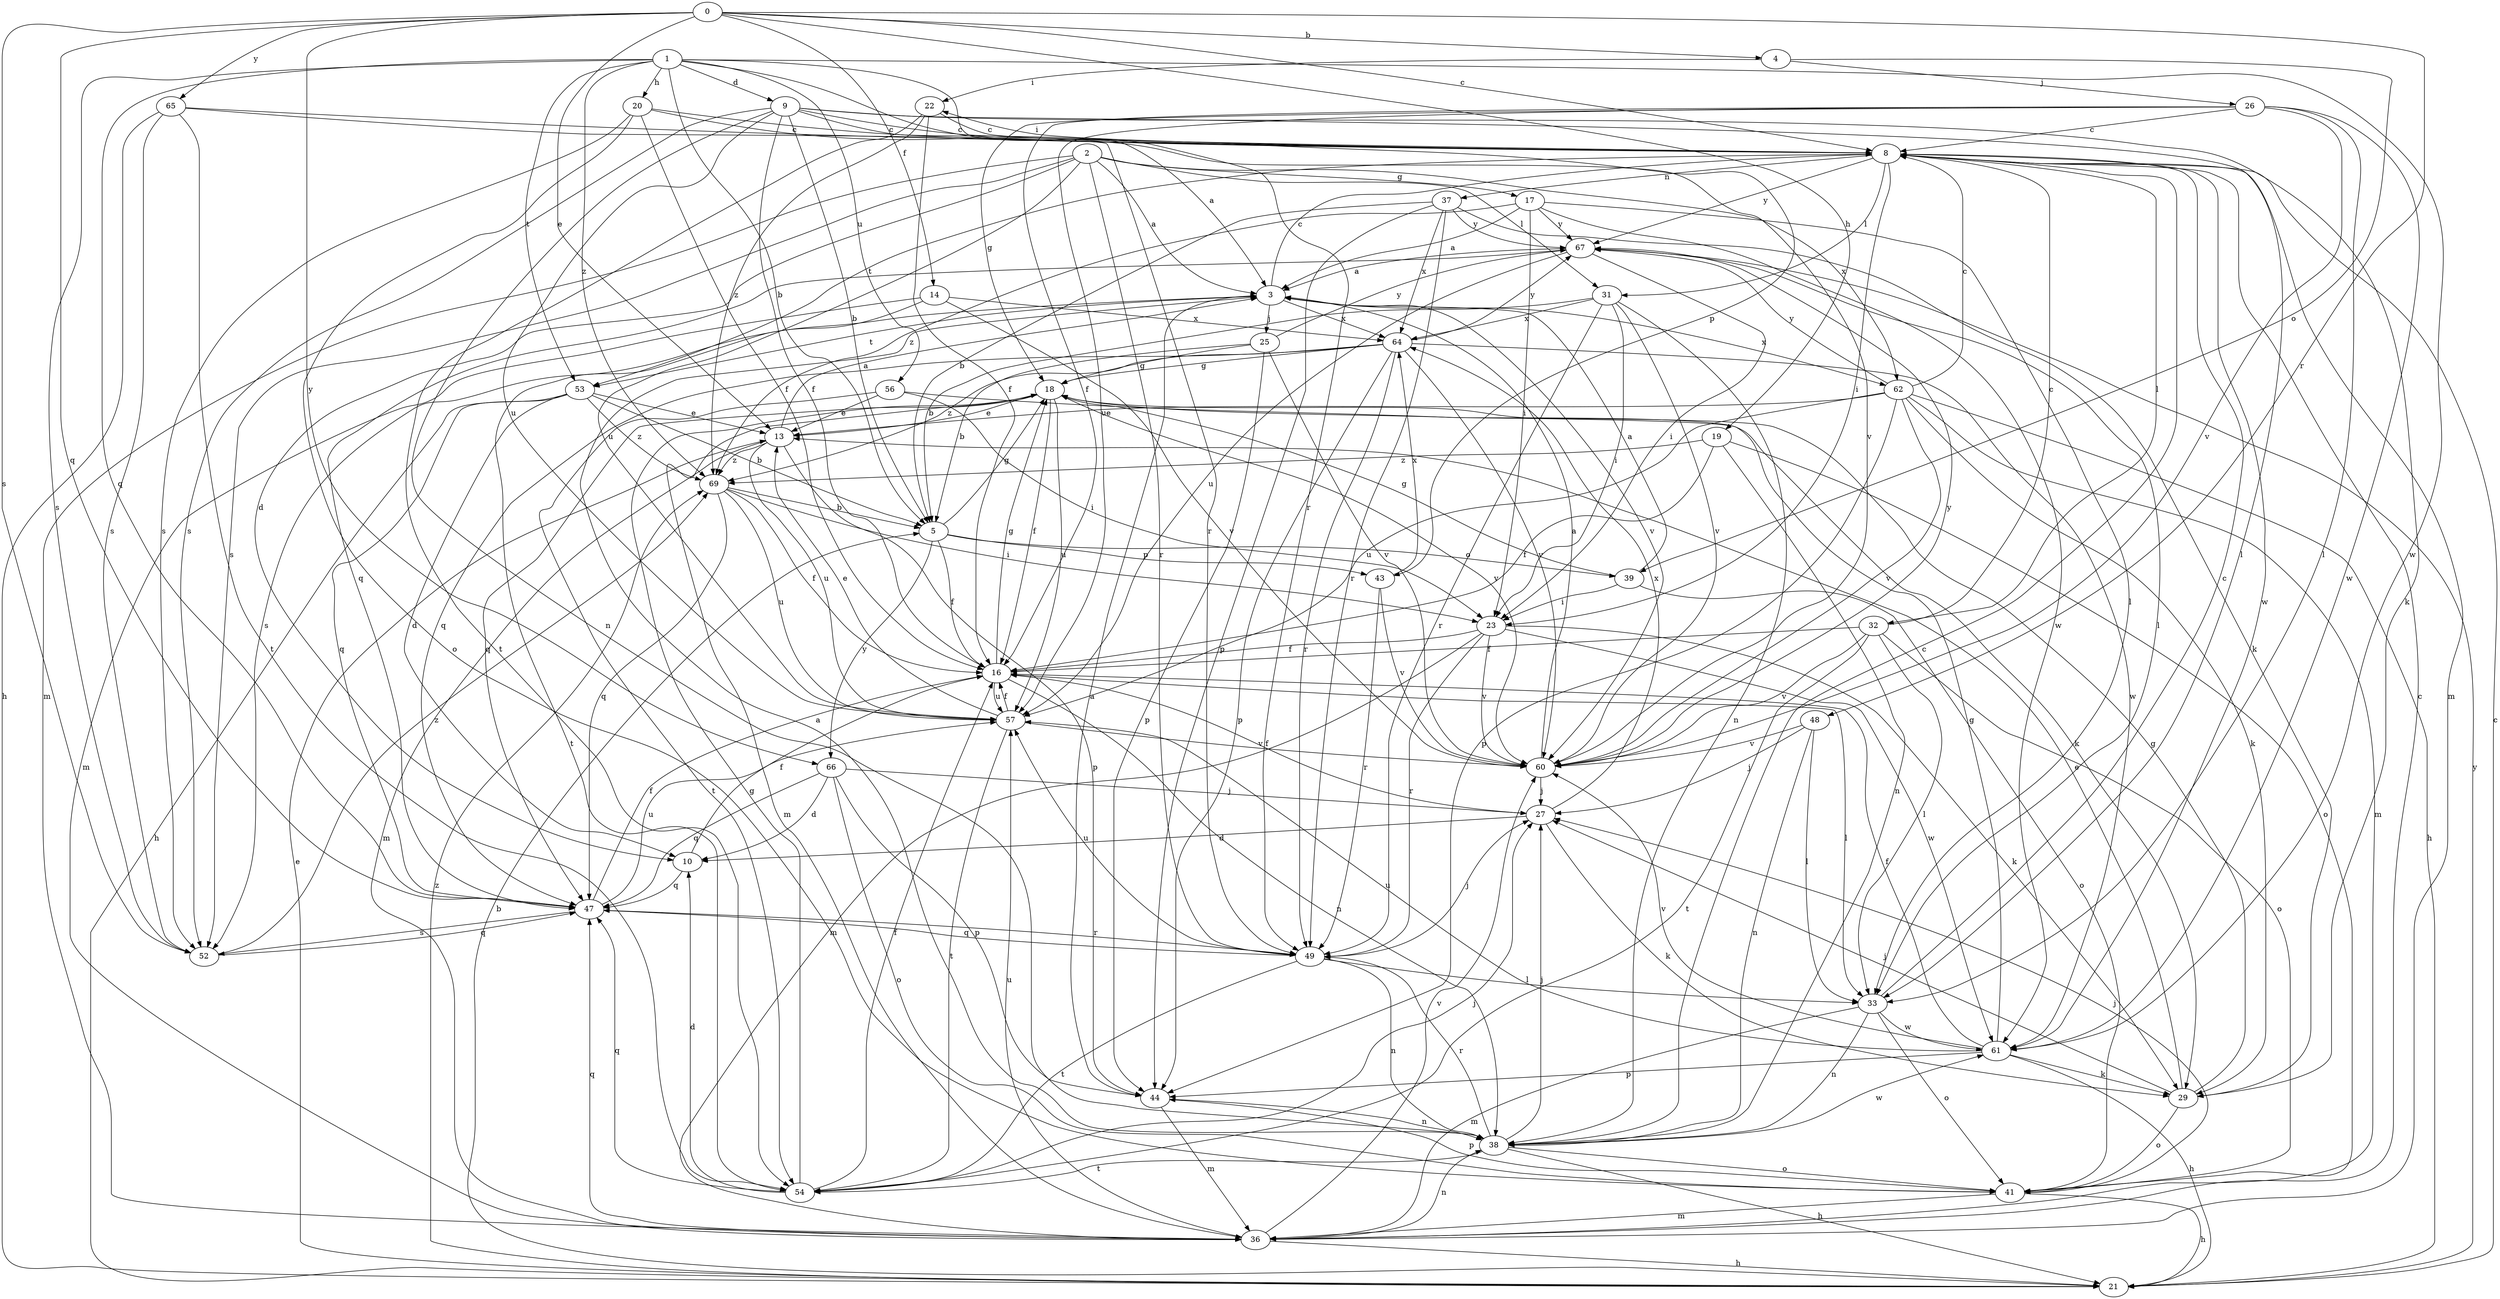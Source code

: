 strict digraph  {
0;
1;
2;
3;
4;
5;
8;
9;
10;
13;
14;
16;
17;
18;
19;
20;
21;
22;
23;
25;
26;
27;
29;
31;
32;
33;
36;
37;
38;
39;
41;
43;
44;
47;
48;
49;
52;
53;
54;
56;
57;
60;
61;
62;
64;
65;
66;
67;
69;
0 -> 4  [label=b];
0 -> 8  [label=c];
0 -> 13  [label=e];
0 -> 14  [label=f];
0 -> 19  [label=h];
0 -> 47  [label=q];
0 -> 48  [label=r];
0 -> 52  [label=s];
0 -> 65  [label=y];
0 -> 66  [label=y];
1 -> 5  [label=b];
1 -> 9  [label=d];
1 -> 20  [label=h];
1 -> 43  [label=p];
1 -> 47  [label=q];
1 -> 49  [label=r];
1 -> 52  [label=s];
1 -> 53  [label=t];
1 -> 56  [label=u];
1 -> 61  [label=w];
1 -> 69  [label=z];
2 -> 3  [label=a];
2 -> 10  [label=d];
2 -> 17  [label=g];
2 -> 31  [label=l];
2 -> 36  [label=m];
2 -> 49  [label=r];
2 -> 52  [label=s];
2 -> 57  [label=u];
2 -> 62  [label=x];
3 -> 8  [label=c];
3 -> 25  [label=j];
3 -> 52  [label=s];
3 -> 53  [label=t];
3 -> 60  [label=v];
3 -> 62  [label=x];
3 -> 64  [label=x];
4 -> 22  [label=i];
4 -> 26  [label=j];
4 -> 39  [label=o];
5 -> 16  [label=f];
5 -> 18  [label=g];
5 -> 39  [label=o];
5 -> 43  [label=p];
5 -> 66  [label=y];
8 -> 22  [label=i];
8 -> 23  [label=i];
8 -> 31  [label=l];
8 -> 32  [label=l];
8 -> 36  [label=m];
8 -> 37  [label=n];
8 -> 53  [label=t];
8 -> 61  [label=w];
8 -> 67  [label=y];
9 -> 3  [label=a];
9 -> 5  [label=b];
9 -> 8  [label=c];
9 -> 16  [label=f];
9 -> 29  [label=k];
9 -> 33  [label=l];
9 -> 38  [label=n];
9 -> 52  [label=s];
9 -> 57  [label=u];
10 -> 16  [label=f];
10 -> 47  [label=q];
13 -> 3  [label=a];
13 -> 36  [label=m];
13 -> 44  [label=p];
13 -> 57  [label=u];
13 -> 69  [label=z];
14 -> 36  [label=m];
14 -> 54  [label=t];
14 -> 60  [label=v];
14 -> 64  [label=x];
16 -> 18  [label=g];
16 -> 33  [label=l];
16 -> 38  [label=n];
16 -> 57  [label=u];
17 -> 3  [label=a];
17 -> 23  [label=i];
17 -> 33  [label=l];
17 -> 61  [label=w];
17 -> 67  [label=y];
17 -> 69  [label=z];
18 -> 13  [label=e];
18 -> 16  [label=f];
18 -> 36  [label=m];
18 -> 47  [label=q];
18 -> 57  [label=u];
18 -> 60  [label=v];
19 -> 16  [label=f];
19 -> 38  [label=n];
19 -> 41  [label=o];
19 -> 69  [label=z];
20 -> 8  [label=c];
20 -> 16  [label=f];
20 -> 41  [label=o];
20 -> 52  [label=s];
20 -> 60  [label=v];
21 -> 5  [label=b];
21 -> 8  [label=c];
21 -> 13  [label=e];
21 -> 67  [label=y];
21 -> 69  [label=z];
22 -> 8  [label=c];
22 -> 16  [label=f];
22 -> 54  [label=t];
22 -> 69  [label=z];
23 -> 16  [label=f];
23 -> 29  [label=k];
23 -> 36  [label=m];
23 -> 49  [label=r];
23 -> 60  [label=v];
23 -> 61  [label=w];
25 -> 5  [label=b];
25 -> 18  [label=g];
25 -> 44  [label=p];
25 -> 60  [label=v];
25 -> 67  [label=y];
26 -> 8  [label=c];
26 -> 16  [label=f];
26 -> 18  [label=g];
26 -> 33  [label=l];
26 -> 57  [label=u];
26 -> 60  [label=v];
26 -> 61  [label=w];
27 -> 10  [label=d];
27 -> 16  [label=f];
27 -> 29  [label=k];
27 -> 64  [label=x];
29 -> 13  [label=e];
29 -> 18  [label=g];
29 -> 27  [label=j];
29 -> 41  [label=o];
31 -> 5  [label=b];
31 -> 23  [label=i];
31 -> 38  [label=n];
31 -> 49  [label=r];
31 -> 60  [label=v];
31 -> 64  [label=x];
32 -> 8  [label=c];
32 -> 16  [label=f];
32 -> 33  [label=l];
32 -> 41  [label=o];
32 -> 54  [label=t];
32 -> 60  [label=v];
33 -> 8  [label=c];
33 -> 36  [label=m];
33 -> 38  [label=n];
33 -> 41  [label=o];
33 -> 61  [label=w];
36 -> 8  [label=c];
36 -> 21  [label=h];
36 -> 38  [label=n];
36 -> 47  [label=q];
36 -> 57  [label=u];
36 -> 60  [label=v];
37 -> 5  [label=b];
37 -> 29  [label=k];
37 -> 44  [label=p];
37 -> 49  [label=r];
37 -> 64  [label=x];
37 -> 67  [label=y];
38 -> 3  [label=a];
38 -> 8  [label=c];
38 -> 21  [label=h];
38 -> 27  [label=j];
38 -> 41  [label=o];
38 -> 49  [label=r];
38 -> 54  [label=t];
38 -> 61  [label=w];
39 -> 3  [label=a];
39 -> 18  [label=g];
39 -> 23  [label=i];
39 -> 41  [label=o];
41 -> 21  [label=h];
41 -> 27  [label=j];
41 -> 36  [label=m];
41 -> 44  [label=p];
43 -> 49  [label=r];
43 -> 60  [label=v];
43 -> 64  [label=x];
44 -> 3  [label=a];
44 -> 36  [label=m];
44 -> 38  [label=n];
47 -> 16  [label=f];
47 -> 49  [label=r];
47 -> 52  [label=s];
47 -> 57  [label=u];
48 -> 27  [label=j];
48 -> 33  [label=l];
48 -> 38  [label=n];
48 -> 60  [label=v];
49 -> 27  [label=j];
49 -> 33  [label=l];
49 -> 38  [label=n];
49 -> 47  [label=q];
49 -> 54  [label=t];
49 -> 57  [label=u];
52 -> 47  [label=q];
52 -> 69  [label=z];
53 -> 5  [label=b];
53 -> 10  [label=d];
53 -> 13  [label=e];
53 -> 21  [label=h];
53 -> 47  [label=q];
53 -> 69  [label=z];
54 -> 10  [label=d];
54 -> 16  [label=f];
54 -> 18  [label=g];
54 -> 27  [label=j];
54 -> 47  [label=q];
56 -> 13  [label=e];
56 -> 23  [label=i];
56 -> 29  [label=k];
56 -> 54  [label=t];
57 -> 13  [label=e];
57 -> 16  [label=f];
57 -> 54  [label=t];
57 -> 60  [label=v];
60 -> 3  [label=a];
60 -> 27  [label=j];
60 -> 67  [label=y];
61 -> 16  [label=f];
61 -> 18  [label=g];
61 -> 21  [label=h];
61 -> 29  [label=k];
61 -> 44  [label=p];
61 -> 57  [label=u];
61 -> 60  [label=v];
62 -> 8  [label=c];
62 -> 13  [label=e];
62 -> 21  [label=h];
62 -> 29  [label=k];
62 -> 36  [label=m];
62 -> 44  [label=p];
62 -> 57  [label=u];
62 -> 60  [label=v];
62 -> 67  [label=y];
64 -> 18  [label=g];
64 -> 44  [label=p];
64 -> 47  [label=q];
64 -> 49  [label=r];
64 -> 60  [label=v];
64 -> 61  [label=w];
64 -> 67  [label=y];
64 -> 69  [label=z];
65 -> 8  [label=c];
65 -> 21  [label=h];
65 -> 49  [label=r];
65 -> 52  [label=s];
65 -> 54  [label=t];
66 -> 10  [label=d];
66 -> 27  [label=j];
66 -> 41  [label=o];
66 -> 44  [label=p];
66 -> 47  [label=q];
67 -> 3  [label=a];
67 -> 23  [label=i];
67 -> 33  [label=l];
67 -> 47  [label=q];
67 -> 57  [label=u];
69 -> 5  [label=b];
69 -> 16  [label=f];
69 -> 23  [label=i];
69 -> 47  [label=q];
69 -> 57  [label=u];
}

